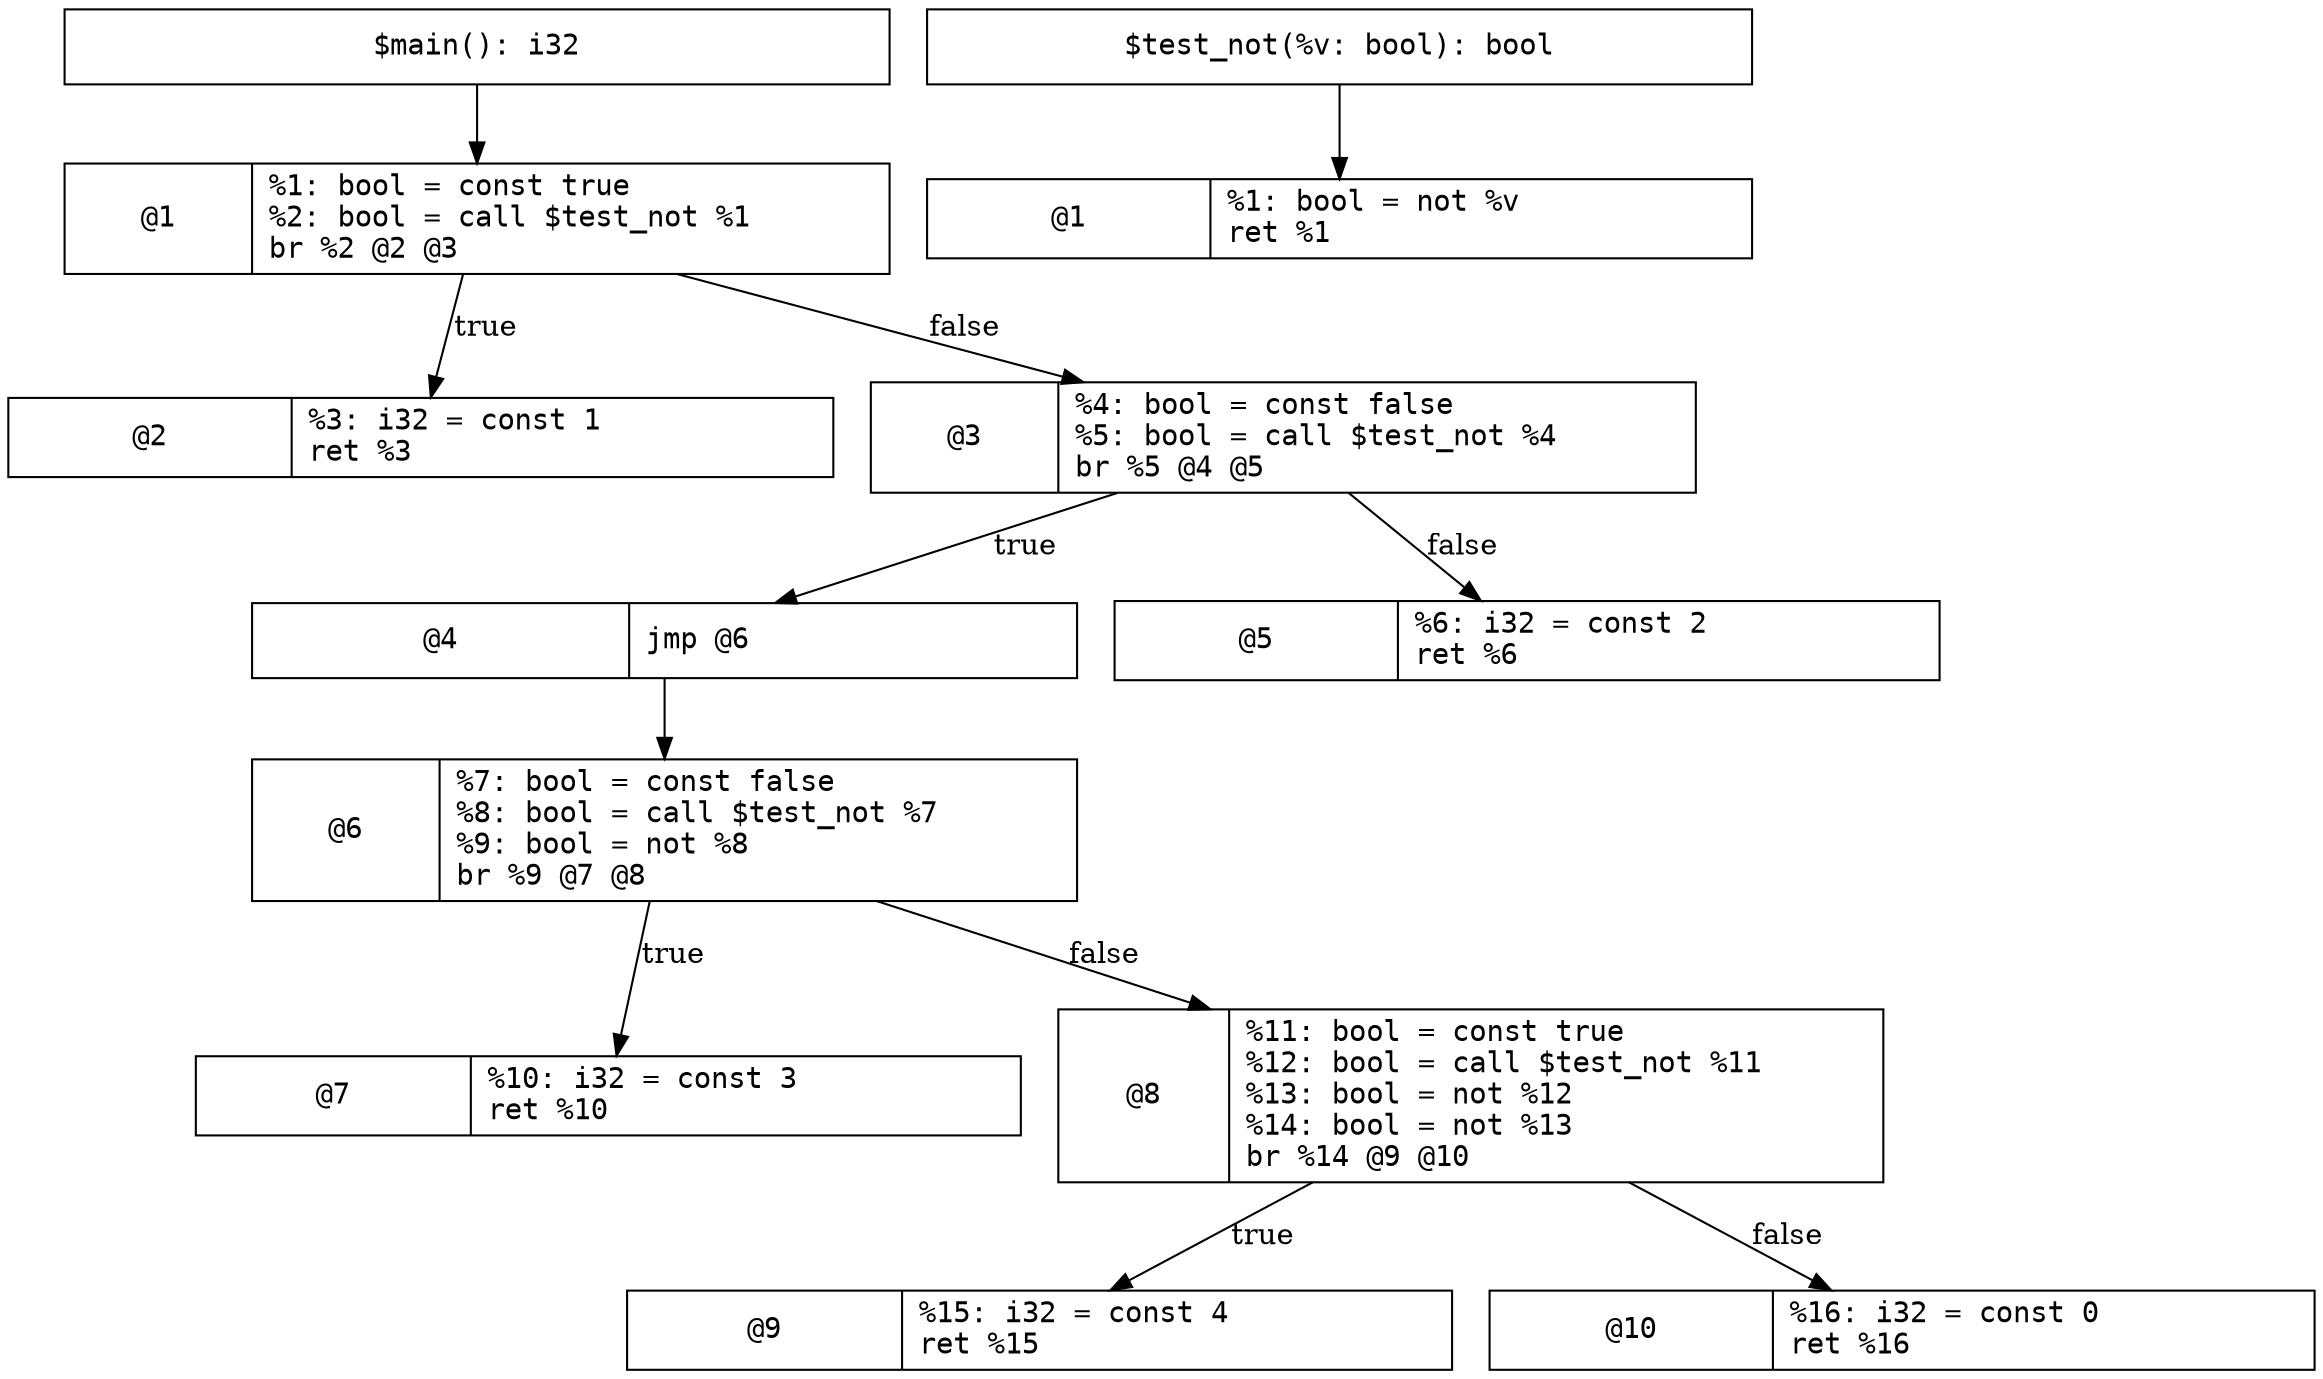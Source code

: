 digraph {
   node [shape=record,width=5.5,fontname=monospace]

   subgraph {
      "$main(): i32" -> "$main@1"

      "$main@1" [label="@1|%1: bool = const true\l%2: bool = call $test_not %1\lbr %2 @2 @3\l"]
      "$main@1" -> "$main@2" [label="true"]
      "$main@1" -> "$main@3" [label="false"]

      "$main@2" [label="@2|%3: i32 = const 1\lret %3\l"]

      "$main@3" [label="@3|%4: bool = const false\l%5: bool = call $test_not %4\lbr %5 @4 @5\l"]
      "$main@3" -> "$main@4" [label="true"]
      "$main@3" -> "$main@5" [label="false"]

      "$main@4" [label="@4|jmp @6\l"]
      "$main@4" -> "$main@6"

      "$main@5" [label="@5|%6: i32 = const 2\lret %6\l"]

      "$main@6" [label="@6|%7: bool = const false\l%8: bool = call $test_not %7\l%9: bool = not %8\lbr %9 @7 @8\l"]
      "$main@6" -> "$main@7" [label="true"]
      "$main@6" -> "$main@8" [label="false"]

      "$main@7" [label="@7|%10: i32 = const 3\lret %10\l"]

      "$main@8" [label="@8|%11: bool = const true\l%12: bool = call $test_not %11\l%13: bool = not %12\l%14: bool = not %13\lbr %14 @9 @10\l"]
      "$main@8" -> "$main@9" [label="true"]
      "$main@8" -> "$main@10" [label="false"]

      "$main@9" [label="@9|%15: i32 = const 4\lret %15\l"]

      "$main@10" [label="@10|%16: i32 = const 0\lret %16\l"]
   }

   subgraph {
      "$test_not(%v: bool): bool" -> "$test_not@1"

      "$test_not@1" [label="@1|%1: bool = not %v\lret %1\l"]
   }
}
